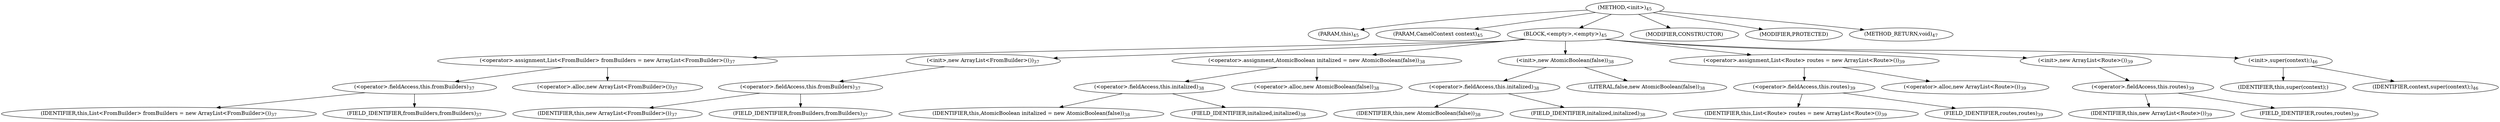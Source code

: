 digraph "&lt;init&gt;" {  
"57" [label = <(METHOD,&lt;init&gt;)<SUB>45</SUB>> ]
"6" [label = <(PARAM,this)<SUB>45</SUB>> ]
"58" [label = <(PARAM,CamelContext context)<SUB>45</SUB>> ]
"59" [label = <(BLOCK,&lt;empty&gt;,&lt;empty&gt;)<SUB>45</SUB>> ]
"60" [label = <(&lt;operator&gt;.assignment,List&lt;FromBuilder&gt; fromBuilders = new ArrayList&lt;FromBuilder&gt;())<SUB>37</SUB>> ]
"61" [label = <(&lt;operator&gt;.fieldAccess,this.fromBuilders)<SUB>37</SUB>> ]
"62" [label = <(IDENTIFIER,this,List&lt;FromBuilder&gt; fromBuilders = new ArrayList&lt;FromBuilder&gt;())<SUB>37</SUB>> ]
"63" [label = <(FIELD_IDENTIFIER,fromBuilders,fromBuilders)<SUB>37</SUB>> ]
"64" [label = <(&lt;operator&gt;.alloc,new ArrayList&lt;FromBuilder&gt;())<SUB>37</SUB>> ]
"65" [label = <(&lt;init&gt;,new ArrayList&lt;FromBuilder&gt;())<SUB>37</SUB>> ]
"66" [label = <(&lt;operator&gt;.fieldAccess,this.fromBuilders)<SUB>37</SUB>> ]
"67" [label = <(IDENTIFIER,this,new ArrayList&lt;FromBuilder&gt;())<SUB>37</SUB>> ]
"68" [label = <(FIELD_IDENTIFIER,fromBuilders,fromBuilders)<SUB>37</SUB>> ]
"69" [label = <(&lt;operator&gt;.assignment,AtomicBoolean initalized = new AtomicBoolean(false))<SUB>38</SUB>> ]
"70" [label = <(&lt;operator&gt;.fieldAccess,this.initalized)<SUB>38</SUB>> ]
"71" [label = <(IDENTIFIER,this,AtomicBoolean initalized = new AtomicBoolean(false))<SUB>38</SUB>> ]
"72" [label = <(FIELD_IDENTIFIER,initalized,initalized)<SUB>38</SUB>> ]
"73" [label = <(&lt;operator&gt;.alloc,new AtomicBoolean(false))<SUB>38</SUB>> ]
"74" [label = <(&lt;init&gt;,new AtomicBoolean(false))<SUB>38</SUB>> ]
"75" [label = <(&lt;operator&gt;.fieldAccess,this.initalized)<SUB>38</SUB>> ]
"76" [label = <(IDENTIFIER,this,new AtomicBoolean(false))<SUB>38</SUB>> ]
"77" [label = <(FIELD_IDENTIFIER,initalized,initalized)<SUB>38</SUB>> ]
"78" [label = <(LITERAL,false,new AtomicBoolean(false))<SUB>38</SUB>> ]
"79" [label = <(&lt;operator&gt;.assignment,List&lt;Route&gt; routes = new ArrayList&lt;Route&gt;())<SUB>39</SUB>> ]
"80" [label = <(&lt;operator&gt;.fieldAccess,this.routes)<SUB>39</SUB>> ]
"81" [label = <(IDENTIFIER,this,List&lt;Route&gt; routes = new ArrayList&lt;Route&gt;())<SUB>39</SUB>> ]
"82" [label = <(FIELD_IDENTIFIER,routes,routes)<SUB>39</SUB>> ]
"83" [label = <(&lt;operator&gt;.alloc,new ArrayList&lt;Route&gt;())<SUB>39</SUB>> ]
"84" [label = <(&lt;init&gt;,new ArrayList&lt;Route&gt;())<SUB>39</SUB>> ]
"85" [label = <(&lt;operator&gt;.fieldAccess,this.routes)<SUB>39</SUB>> ]
"86" [label = <(IDENTIFIER,this,new ArrayList&lt;Route&gt;())<SUB>39</SUB>> ]
"87" [label = <(FIELD_IDENTIFIER,routes,routes)<SUB>39</SUB>> ]
"88" [label = <(&lt;init&gt;,super(context);)<SUB>46</SUB>> ]
"5" [label = <(IDENTIFIER,this,super(context);)> ]
"89" [label = <(IDENTIFIER,context,super(context);)<SUB>46</SUB>> ]
"90" [label = <(MODIFIER,CONSTRUCTOR)> ]
"91" [label = <(MODIFIER,PROTECTED)> ]
"92" [label = <(METHOD_RETURN,void)<SUB>47</SUB>> ]
  "57" -> "6" 
  "57" -> "58" 
  "57" -> "59" 
  "57" -> "90" 
  "57" -> "91" 
  "57" -> "92" 
  "59" -> "60" 
  "59" -> "65" 
  "59" -> "69" 
  "59" -> "74" 
  "59" -> "79" 
  "59" -> "84" 
  "59" -> "88" 
  "60" -> "61" 
  "60" -> "64" 
  "61" -> "62" 
  "61" -> "63" 
  "65" -> "66" 
  "66" -> "67" 
  "66" -> "68" 
  "69" -> "70" 
  "69" -> "73" 
  "70" -> "71" 
  "70" -> "72" 
  "74" -> "75" 
  "74" -> "78" 
  "75" -> "76" 
  "75" -> "77" 
  "79" -> "80" 
  "79" -> "83" 
  "80" -> "81" 
  "80" -> "82" 
  "84" -> "85" 
  "85" -> "86" 
  "85" -> "87" 
  "88" -> "5" 
  "88" -> "89" 
}
